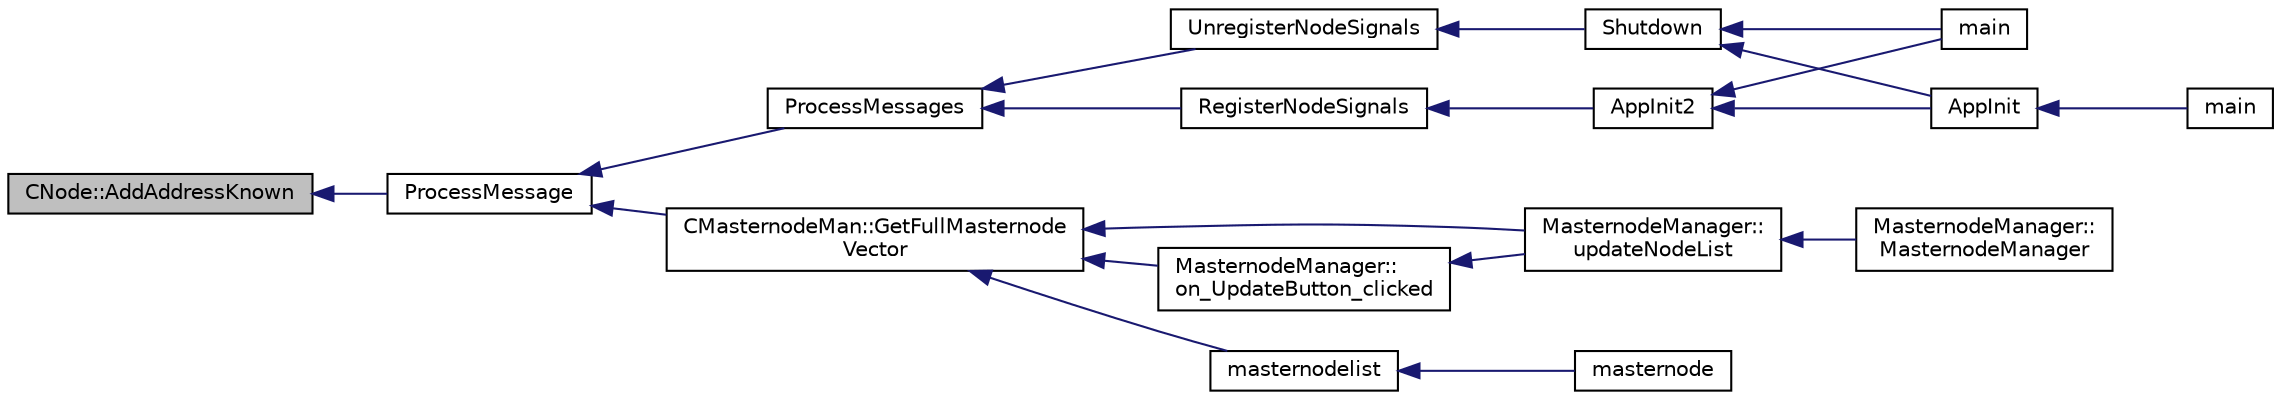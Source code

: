 digraph "CNode::AddAddressKnown"
{
  edge [fontname="Helvetica",fontsize="10",labelfontname="Helvetica",labelfontsize="10"];
  node [fontname="Helvetica",fontsize="10",shape=record];
  rankdir="LR";
  Node178 [label="CNode::AddAddressKnown",height=0.2,width=0.4,color="black", fillcolor="grey75", style="filled", fontcolor="black"];
  Node178 -> Node179 [dir="back",color="midnightblue",fontsize="10",style="solid",fontname="Helvetica"];
  Node179 [label="ProcessMessage",height=0.2,width=0.4,color="black", fillcolor="white", style="filled",URL="$df/d0a/main_8cpp.html#a8ba92b1a4bce3c835e887a9073d17d8e"];
  Node179 -> Node180 [dir="back",color="midnightblue",fontsize="10",style="solid",fontname="Helvetica"];
  Node180 [label="ProcessMessages",height=0.2,width=0.4,color="black", fillcolor="white", style="filled",URL="$d4/dbf/main_8h.html#a196f9318f02448b85b28d612698934fd"];
  Node180 -> Node181 [dir="back",color="midnightblue",fontsize="10",style="solid",fontname="Helvetica"];
  Node181 [label="RegisterNodeSignals",height=0.2,width=0.4,color="black", fillcolor="white", style="filled",URL="$d4/dbf/main_8h.html#ab02615ff65f91d69f8d786ec900baa8a",tooltip="Register with a network node to receive its signals. "];
  Node181 -> Node182 [dir="back",color="midnightblue",fontsize="10",style="solid",fontname="Helvetica"];
  Node182 [label="AppInit2",height=0.2,width=0.4,color="black", fillcolor="white", style="filled",URL="$d8/dc0/init_8h.html#a1a4c1bfbf6ba1db77e988b89b9cadfd3",tooltip="Initialize ion. "];
  Node182 -> Node183 [dir="back",color="midnightblue",fontsize="10",style="solid",fontname="Helvetica"];
  Node183 [label="AppInit",height=0.2,width=0.4,color="black", fillcolor="white", style="filled",URL="$d4/d35/iond_8cpp.html#ac59316b767e6984e1285f0531275286b"];
  Node183 -> Node184 [dir="back",color="midnightblue",fontsize="10",style="solid",fontname="Helvetica"];
  Node184 [label="main",height=0.2,width=0.4,color="black", fillcolor="white", style="filled",URL="$d4/d35/iond_8cpp.html#a0ddf1224851353fc92bfbff6f499fa97"];
  Node182 -> Node185 [dir="back",color="midnightblue",fontsize="10",style="solid",fontname="Helvetica"];
  Node185 [label="main",height=0.2,width=0.4,color="black", fillcolor="white", style="filled",URL="$d5/d2d/ion_8cpp.html#a0ddf1224851353fc92bfbff6f499fa97"];
  Node180 -> Node186 [dir="back",color="midnightblue",fontsize="10",style="solid",fontname="Helvetica"];
  Node186 [label="UnregisterNodeSignals",height=0.2,width=0.4,color="black", fillcolor="white", style="filled",URL="$d4/dbf/main_8h.html#a3ef0cc6e9d9d6435ee2a5569244d6ebd",tooltip="Unregister a network node. "];
  Node186 -> Node187 [dir="back",color="midnightblue",fontsize="10",style="solid",fontname="Helvetica"];
  Node187 [label="Shutdown",height=0.2,width=0.4,color="black", fillcolor="white", style="filled",URL="$d8/dc0/init_8h.html#ac5f038c2b480cf9ef5e19e3eba8dbaf9"];
  Node187 -> Node183 [dir="back",color="midnightblue",fontsize="10",style="solid",fontname="Helvetica"];
  Node187 -> Node185 [dir="back",color="midnightblue",fontsize="10",style="solid",fontname="Helvetica"];
  Node179 -> Node188 [dir="back",color="midnightblue",fontsize="10",style="solid",fontname="Helvetica"];
  Node188 [label="CMasternodeMan::GetFullMasternode\lVector",height=0.2,width=0.4,color="black", fillcolor="white", style="filled",URL="$dc/d6b/class_c_masternode_man.html#ab39e213a7601e1bef2eba1d5d63206f5"];
  Node188 -> Node189 [dir="back",color="midnightblue",fontsize="10",style="solid",fontname="Helvetica"];
  Node189 [label="MasternodeManager::\lupdateNodeList",height=0.2,width=0.4,color="black", fillcolor="white", style="filled",URL="$d9/d70/class_masternode_manager.html#a5485a8bd6ccf673027165cc1207dfae9"];
  Node189 -> Node190 [dir="back",color="midnightblue",fontsize="10",style="solid",fontname="Helvetica"];
  Node190 [label="MasternodeManager::\lMasternodeManager",height=0.2,width=0.4,color="black", fillcolor="white", style="filled",URL="$d9/d70/class_masternode_manager.html#ad18cb99065e056e6b791e2356de826bf"];
  Node188 -> Node191 [dir="back",color="midnightblue",fontsize="10",style="solid",fontname="Helvetica"];
  Node191 [label="MasternodeManager::\lon_UpdateButton_clicked",height=0.2,width=0.4,color="black", fillcolor="white", style="filled",URL="$d9/d70/class_masternode_manager.html#ae8d07b4d869e3eb09fe1be445eff0430"];
  Node191 -> Node189 [dir="back",color="midnightblue",fontsize="10",style="solid",fontname="Helvetica"];
  Node188 -> Node192 [dir="back",color="midnightblue",fontsize="10",style="solid",fontname="Helvetica"];
  Node192 [label="masternodelist",height=0.2,width=0.4,color="black", fillcolor="white", style="filled",URL="$d5/d6b/rpcstashedsend_8cpp.html#a3a7ed7e37f21eb2912afc6e776f7236c"];
  Node192 -> Node193 [dir="back",color="midnightblue",fontsize="10",style="solid",fontname="Helvetica"];
  Node193 [label="masternode",height=0.2,width=0.4,color="black", fillcolor="white", style="filled",URL="$d5/d6b/rpcstashedsend_8cpp.html#a30609e443aeb47c29ed0878d16b1b5e1"];
}
